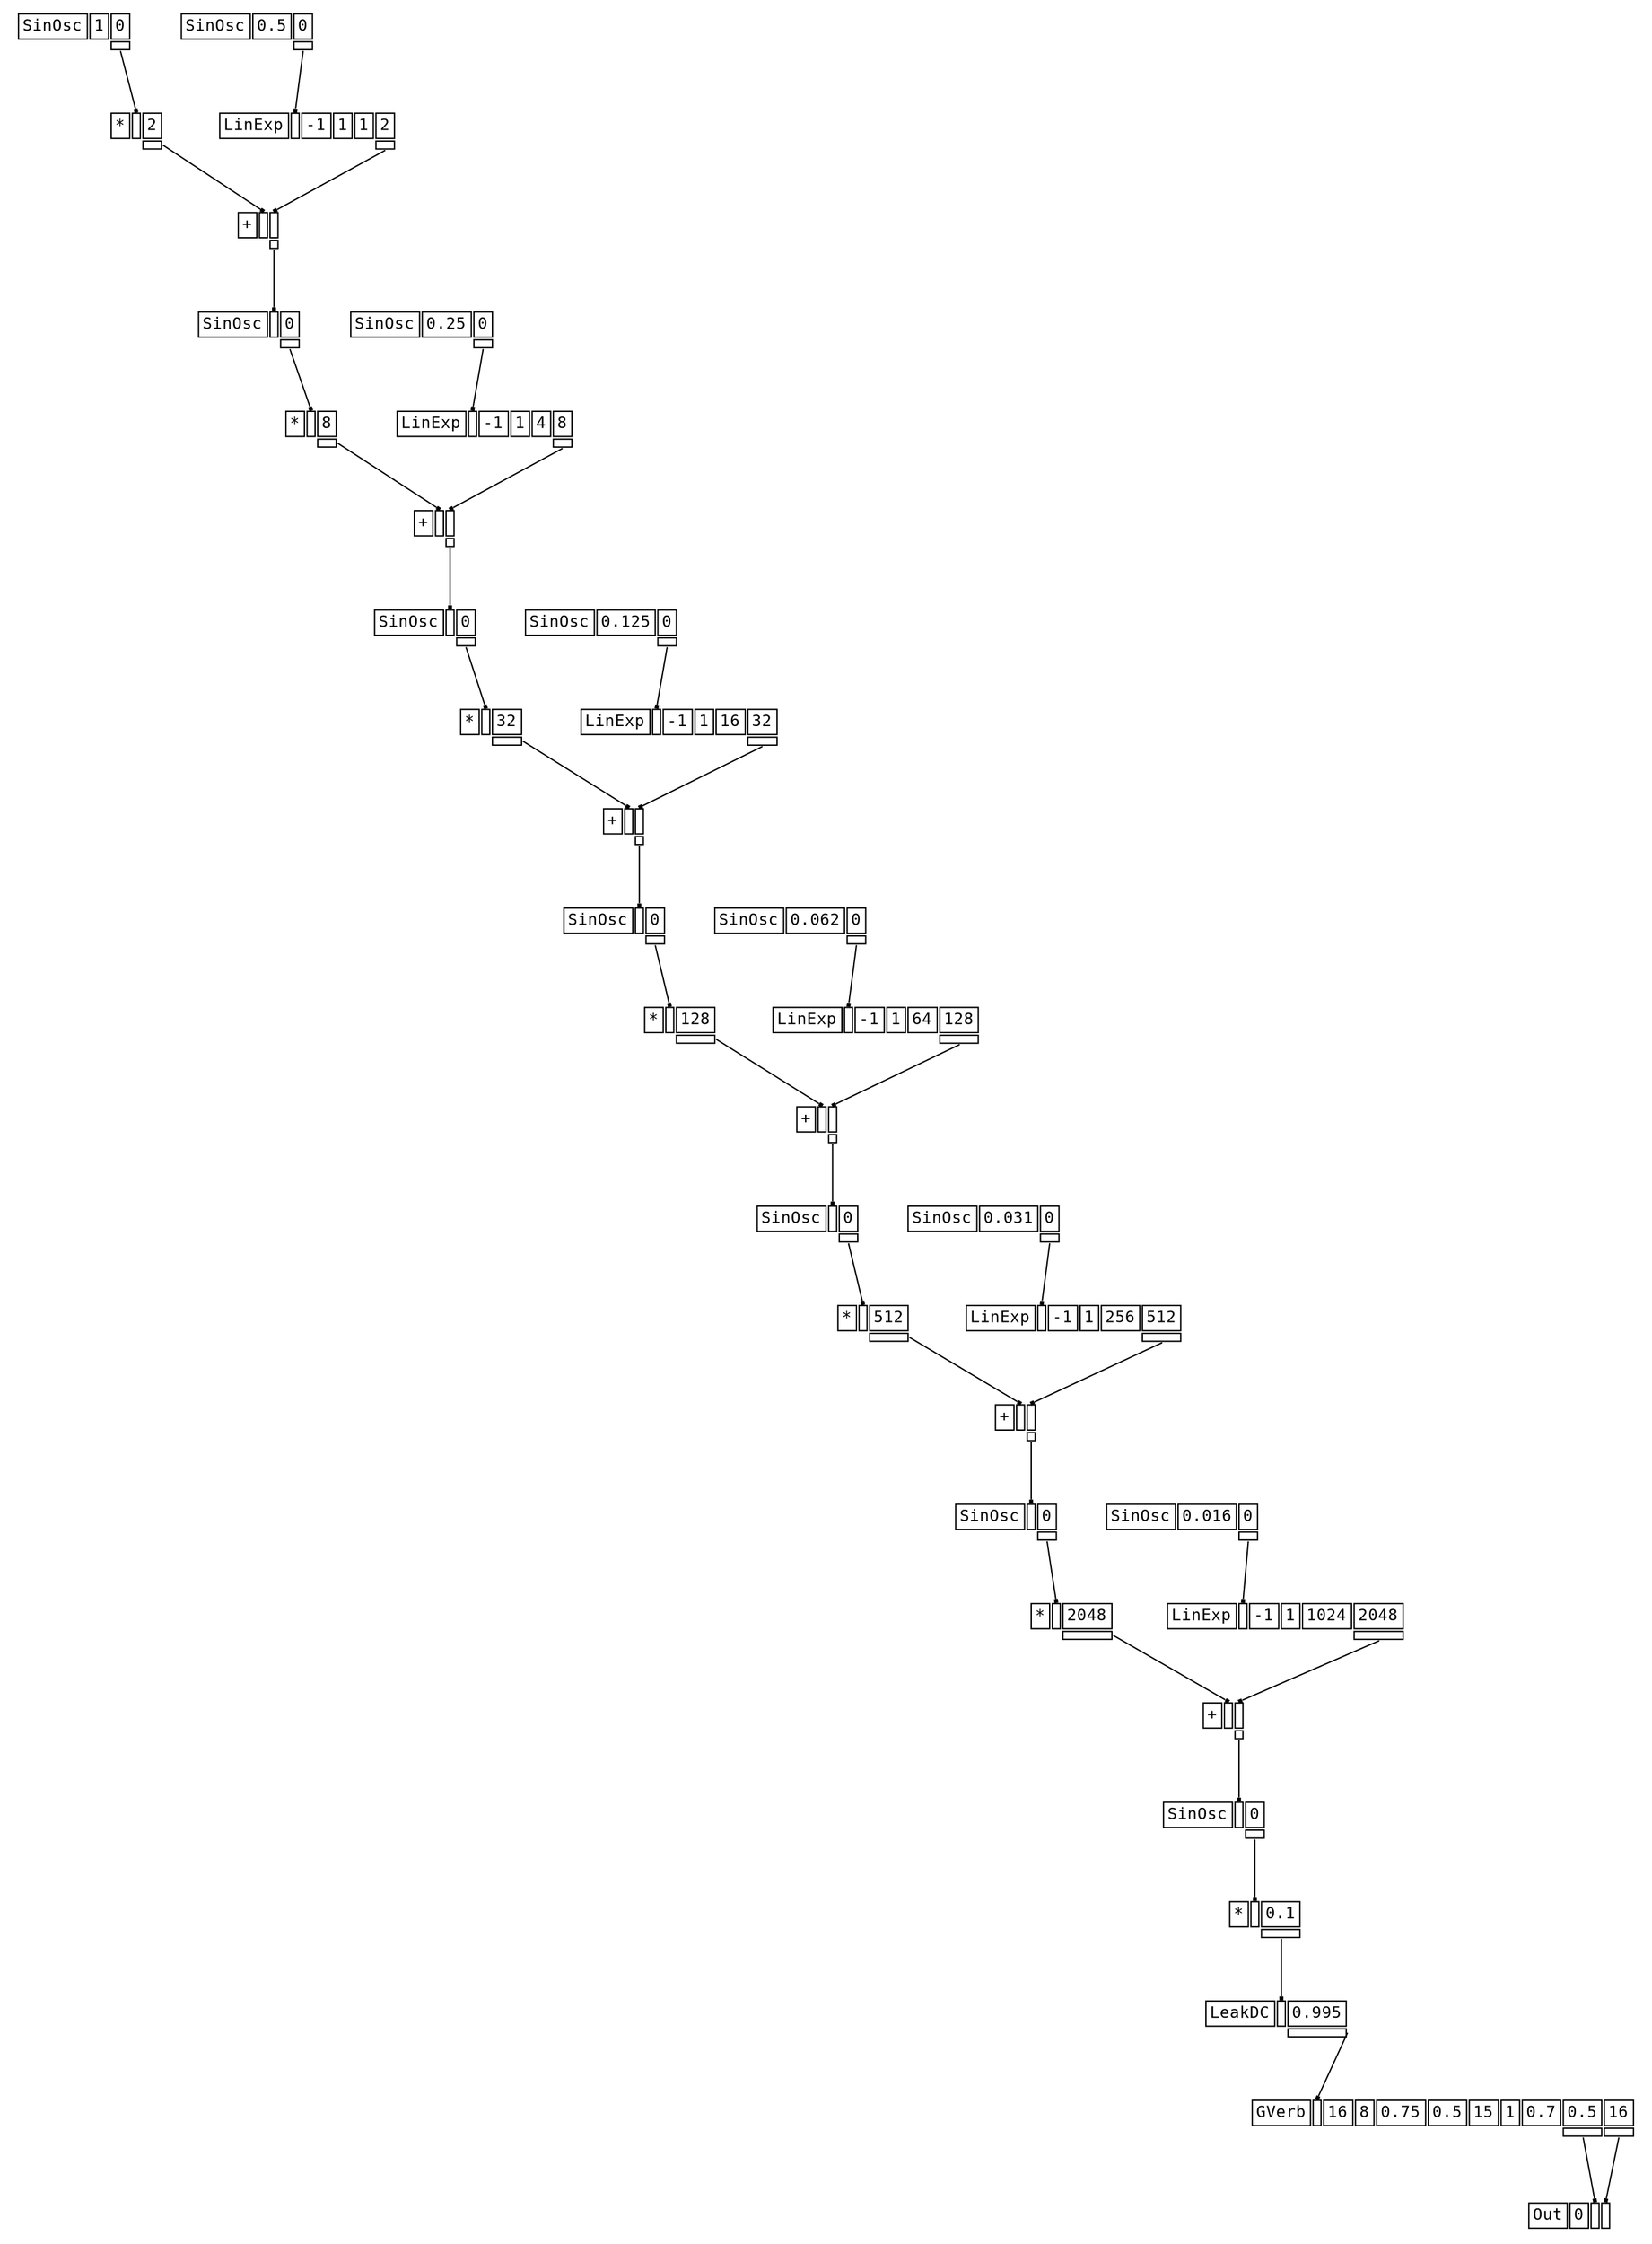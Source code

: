 digraph Anonymous {
graph [splines=false];
node [fontsize=12
     ,fontname="Courier"];
edge [arrowhead=box,arrowsize=0.25];
u_2[shape="plaintext",color="black",label=<<TABLE BORDER="0" CELLBORDER="1"><TR><TD>SinOsc</TD><TD ID="u_2:K_0">1</TD><TD ID="u_2:K_1">0</TD></TR><TR><TD BORDER="0"></TD><TD BORDER="0"></TD><TD PORT="o_0" ID="u_2:o_0"></TD></TR></TABLE>>];
u_4[shape="plaintext",color="black",label=<<TABLE BORDER="0" CELLBORDER="1"><TR><TD>*</TD><TD PORT="i_0" ID="u_4:i_0"></TD><TD ID="u_4:K_1">2</TD></TR><TR><TD BORDER="0"></TD><TD BORDER="0"></TD><TD PORT="o_0" ID="u_4:o_0"></TD></TR></TABLE>>];
u_6[shape="plaintext",color="black",label=<<TABLE BORDER="0" CELLBORDER="1"><TR><TD>SinOsc</TD><TD ID="u_6:K_0">0.5</TD><TD ID="u_6:K_1">0</TD></TR><TR><TD BORDER="0"></TD><TD BORDER="0"></TD><TD PORT="o_0" ID="u_6:o_0"></TD></TR></TABLE>>];
u_8[shape="plaintext",color="black",label=<<TABLE BORDER="0" CELLBORDER="1"><TR><TD>LinExp</TD><TD PORT="i_0" ID="u_8:i_0"></TD><TD ID="u_8:K_1">-1</TD><TD ID="u_8:K_2">1</TD><TD ID="u_8:K_3">1</TD><TD ID="u_8:K_4">2</TD></TR><TR><TD BORDER="0"></TD><TD BORDER="0"></TD><TD BORDER="0"></TD><TD BORDER="0"></TD><TD BORDER="0"></TD><TD PORT="o_0" ID="u_8:o_0"></TD></TR></TABLE>>];
u_9[shape="plaintext",color="black",label=<<TABLE BORDER="0" CELLBORDER="1"><TR><TD>+</TD><TD PORT="i_0" ID="u_9:i_0"></TD><TD PORT="i_1" ID="u_9:i_1"></TD></TR><TR><TD BORDER="0"></TD><TD BORDER="0"></TD><TD PORT="o_0" ID="u_9:o_0"></TD></TR></TABLE>>];
u_10[shape="plaintext",color="black",label=<<TABLE BORDER="0" CELLBORDER="1"><TR><TD>SinOsc</TD><TD PORT="i_0" ID="u_10:i_0"></TD><TD ID="u_10:K_1">0</TD></TR><TR><TD BORDER="0"></TD><TD BORDER="0"></TD><TD PORT="o_0" ID="u_10:o_0"></TD></TR></TABLE>>];
u_12[shape="plaintext",color="black",label=<<TABLE BORDER="0" CELLBORDER="1"><TR><TD>*</TD><TD PORT="i_0" ID="u_12:i_0"></TD><TD ID="u_12:K_1">8</TD></TR><TR><TD BORDER="0"></TD><TD BORDER="0"></TD><TD PORT="o_0" ID="u_12:o_0"></TD></TR></TABLE>>];
u_14[shape="plaintext",color="black",label=<<TABLE BORDER="0" CELLBORDER="1"><TR><TD>SinOsc</TD><TD ID="u_14:K_0">0.25</TD><TD ID="u_14:K_1">0</TD></TR><TR><TD BORDER="0"></TD><TD BORDER="0"></TD><TD PORT="o_0" ID="u_14:o_0"></TD></TR></TABLE>>];
u_16[shape="plaintext",color="black",label=<<TABLE BORDER="0" CELLBORDER="1"><TR><TD>LinExp</TD><TD PORT="i_0" ID="u_16:i_0"></TD><TD ID="u_16:K_1">-1</TD><TD ID="u_16:K_2">1</TD><TD ID="u_16:K_3">4</TD><TD ID="u_16:K_4">8</TD></TR><TR><TD BORDER="0"></TD><TD BORDER="0"></TD><TD BORDER="0"></TD><TD BORDER="0"></TD><TD BORDER="0"></TD><TD PORT="o_0" ID="u_16:o_0"></TD></TR></TABLE>>];
u_17[shape="plaintext",color="black",label=<<TABLE BORDER="0" CELLBORDER="1"><TR><TD>+</TD><TD PORT="i_0" ID="u_17:i_0"></TD><TD PORT="i_1" ID="u_17:i_1"></TD></TR><TR><TD BORDER="0"></TD><TD BORDER="0"></TD><TD PORT="o_0" ID="u_17:o_0"></TD></TR></TABLE>>];
u_18[shape="plaintext",color="black",label=<<TABLE BORDER="0" CELLBORDER="1"><TR><TD>SinOsc</TD><TD PORT="i_0" ID="u_18:i_0"></TD><TD ID="u_18:K_1">0</TD></TR><TR><TD BORDER="0"></TD><TD BORDER="0"></TD><TD PORT="o_0" ID="u_18:o_0"></TD></TR></TABLE>>];
u_20[shape="plaintext",color="black",label=<<TABLE BORDER="0" CELLBORDER="1"><TR><TD>*</TD><TD PORT="i_0" ID="u_20:i_0"></TD><TD ID="u_20:K_1">32</TD></TR><TR><TD BORDER="0"></TD><TD BORDER="0"></TD><TD PORT="o_0" ID="u_20:o_0"></TD></TR></TABLE>>];
u_22[shape="plaintext",color="black",label=<<TABLE BORDER="0" CELLBORDER="1"><TR><TD>SinOsc</TD><TD ID="u_22:K_0">0.125</TD><TD ID="u_22:K_1">0</TD></TR><TR><TD BORDER="0"></TD><TD BORDER="0"></TD><TD PORT="o_0" ID="u_22:o_0"></TD></TR></TABLE>>];
u_24[shape="plaintext",color="black",label=<<TABLE BORDER="0" CELLBORDER="1"><TR><TD>LinExp</TD><TD PORT="i_0" ID="u_24:i_0"></TD><TD ID="u_24:K_1">-1</TD><TD ID="u_24:K_2">1</TD><TD ID="u_24:K_3">16</TD><TD ID="u_24:K_4">32</TD></TR><TR><TD BORDER="0"></TD><TD BORDER="0"></TD><TD BORDER="0"></TD><TD BORDER="0"></TD><TD BORDER="0"></TD><TD PORT="o_0" ID="u_24:o_0"></TD></TR></TABLE>>];
u_25[shape="plaintext",color="black",label=<<TABLE BORDER="0" CELLBORDER="1"><TR><TD>+</TD><TD PORT="i_0" ID="u_25:i_0"></TD><TD PORT="i_1" ID="u_25:i_1"></TD></TR><TR><TD BORDER="0"></TD><TD BORDER="0"></TD><TD PORT="o_0" ID="u_25:o_0"></TD></TR></TABLE>>];
u_26[shape="plaintext",color="black",label=<<TABLE BORDER="0" CELLBORDER="1"><TR><TD>SinOsc</TD><TD PORT="i_0" ID="u_26:i_0"></TD><TD ID="u_26:K_1">0</TD></TR><TR><TD BORDER="0"></TD><TD BORDER="0"></TD><TD PORT="o_0" ID="u_26:o_0"></TD></TR></TABLE>>];
u_28[shape="plaintext",color="black",label=<<TABLE BORDER="0" CELLBORDER="1"><TR><TD>*</TD><TD PORT="i_0" ID="u_28:i_0"></TD><TD ID="u_28:K_1">128</TD></TR><TR><TD BORDER="0"></TD><TD BORDER="0"></TD><TD PORT="o_0" ID="u_28:o_0"></TD></TR></TABLE>>];
u_30[shape="plaintext",color="black",label=<<TABLE BORDER="0" CELLBORDER="1"><TR><TD>SinOsc</TD><TD ID="u_30:K_0">0.062</TD><TD ID="u_30:K_1">0</TD></TR><TR><TD BORDER="0"></TD><TD BORDER="0"></TD><TD PORT="o_0" ID="u_30:o_0"></TD></TR></TABLE>>];
u_32[shape="plaintext",color="black",label=<<TABLE BORDER="0" CELLBORDER="1"><TR><TD>LinExp</TD><TD PORT="i_0" ID="u_32:i_0"></TD><TD ID="u_32:K_1">-1</TD><TD ID="u_32:K_2">1</TD><TD ID="u_32:K_3">64</TD><TD ID="u_32:K_4">128</TD></TR><TR><TD BORDER="0"></TD><TD BORDER="0"></TD><TD BORDER="0"></TD><TD BORDER="0"></TD><TD BORDER="0"></TD><TD PORT="o_0" ID="u_32:o_0"></TD></TR></TABLE>>];
u_33[shape="plaintext",color="black",label=<<TABLE BORDER="0" CELLBORDER="1"><TR><TD>+</TD><TD PORT="i_0" ID="u_33:i_0"></TD><TD PORT="i_1" ID="u_33:i_1"></TD></TR><TR><TD BORDER="0"></TD><TD BORDER="0"></TD><TD PORT="o_0" ID="u_33:o_0"></TD></TR></TABLE>>];
u_34[shape="plaintext",color="black",label=<<TABLE BORDER="0" CELLBORDER="1"><TR><TD>SinOsc</TD><TD PORT="i_0" ID="u_34:i_0"></TD><TD ID="u_34:K_1">0</TD></TR><TR><TD BORDER="0"></TD><TD BORDER="0"></TD><TD PORT="o_0" ID="u_34:o_0"></TD></TR></TABLE>>];
u_36[shape="plaintext",color="black",label=<<TABLE BORDER="0" CELLBORDER="1"><TR><TD>*</TD><TD PORT="i_0" ID="u_36:i_0"></TD><TD ID="u_36:K_1">512</TD></TR><TR><TD BORDER="0"></TD><TD BORDER="0"></TD><TD PORT="o_0" ID="u_36:o_0"></TD></TR></TABLE>>];
u_38[shape="plaintext",color="black",label=<<TABLE BORDER="0" CELLBORDER="1"><TR><TD>SinOsc</TD><TD ID="u_38:K_0">0.031</TD><TD ID="u_38:K_1">0</TD></TR><TR><TD BORDER="0"></TD><TD BORDER="0"></TD><TD PORT="o_0" ID="u_38:o_0"></TD></TR></TABLE>>];
u_40[shape="plaintext",color="black",label=<<TABLE BORDER="0" CELLBORDER="1"><TR><TD>LinExp</TD><TD PORT="i_0" ID="u_40:i_0"></TD><TD ID="u_40:K_1">-1</TD><TD ID="u_40:K_2">1</TD><TD ID="u_40:K_3">256</TD><TD ID="u_40:K_4">512</TD></TR><TR><TD BORDER="0"></TD><TD BORDER="0"></TD><TD BORDER="0"></TD><TD BORDER="0"></TD><TD BORDER="0"></TD><TD PORT="o_0" ID="u_40:o_0"></TD></TR></TABLE>>];
u_41[shape="plaintext",color="black",label=<<TABLE BORDER="0" CELLBORDER="1"><TR><TD>+</TD><TD PORT="i_0" ID="u_41:i_0"></TD><TD PORT="i_1" ID="u_41:i_1"></TD></TR><TR><TD BORDER="0"></TD><TD BORDER="0"></TD><TD PORT="o_0" ID="u_41:o_0"></TD></TR></TABLE>>];
u_42[shape="plaintext",color="black",label=<<TABLE BORDER="0" CELLBORDER="1"><TR><TD>SinOsc</TD><TD PORT="i_0" ID="u_42:i_0"></TD><TD ID="u_42:K_1">0</TD></TR><TR><TD BORDER="0"></TD><TD BORDER="0"></TD><TD PORT="o_0" ID="u_42:o_0"></TD></TR></TABLE>>];
u_44[shape="plaintext",color="black",label=<<TABLE BORDER="0" CELLBORDER="1"><TR><TD>*</TD><TD PORT="i_0" ID="u_44:i_0"></TD><TD ID="u_44:K_1">2048</TD></TR><TR><TD BORDER="0"></TD><TD BORDER="0"></TD><TD PORT="o_0" ID="u_44:o_0"></TD></TR></TABLE>>];
u_46[shape="plaintext",color="black",label=<<TABLE BORDER="0" CELLBORDER="1"><TR><TD>SinOsc</TD><TD ID="u_46:K_0">0.016</TD><TD ID="u_46:K_1">0</TD></TR><TR><TD BORDER="0"></TD><TD BORDER="0"></TD><TD PORT="o_0" ID="u_46:o_0"></TD></TR></TABLE>>];
u_48[shape="plaintext",color="black",label=<<TABLE BORDER="0" CELLBORDER="1"><TR><TD>LinExp</TD><TD PORT="i_0" ID="u_48:i_0"></TD><TD ID="u_48:K_1">-1</TD><TD ID="u_48:K_2">1</TD><TD ID="u_48:K_3">1024</TD><TD ID="u_48:K_4">2048</TD></TR><TR><TD BORDER="0"></TD><TD BORDER="0"></TD><TD BORDER="0"></TD><TD BORDER="0"></TD><TD BORDER="0"></TD><TD PORT="o_0" ID="u_48:o_0"></TD></TR></TABLE>>];
u_49[shape="plaintext",color="black",label=<<TABLE BORDER="0" CELLBORDER="1"><TR><TD>+</TD><TD PORT="i_0" ID="u_49:i_0"></TD><TD PORT="i_1" ID="u_49:i_1"></TD></TR><TR><TD BORDER="0"></TD><TD BORDER="0"></TD><TD PORT="o_0" ID="u_49:o_0"></TD></TR></TABLE>>];
u_50[shape="plaintext",color="black",label=<<TABLE BORDER="0" CELLBORDER="1"><TR><TD>SinOsc</TD><TD PORT="i_0" ID="u_50:i_0"></TD><TD ID="u_50:K_1">0</TD></TR><TR><TD BORDER="0"></TD><TD BORDER="0"></TD><TD PORT="o_0" ID="u_50:o_0"></TD></TR></TABLE>>];
u_52[shape="plaintext",color="black",label=<<TABLE BORDER="0" CELLBORDER="1"><TR><TD>*</TD><TD PORT="i_0" ID="u_52:i_0"></TD><TD ID="u_52:K_1">0.1</TD></TR><TR><TD BORDER="0"></TD><TD BORDER="0"></TD><TD PORT="o_0" ID="u_52:o_0"></TD></TR></TABLE>>];
u_54[shape="plaintext",color="black",label=<<TABLE BORDER="0" CELLBORDER="1"><TR><TD>LeakDC</TD><TD PORT="i_0" ID="u_54:i_0"></TD><TD ID="u_54:K_1">0.995</TD></TR><TR><TD BORDER="0"></TD><TD BORDER="0"></TD><TD PORT="o_0" ID="u_54:o_0"></TD></TR></TABLE>>];
u_58[shape="plaintext",color="black",label=<<TABLE BORDER="0" CELLBORDER="1"><TR><TD>GVerb</TD><TD PORT="i_0" ID="u_58:i_0"></TD><TD ID="u_58:K_1">16</TD><TD ID="u_58:K_2">8</TD><TD ID="u_58:K_3">0.75</TD><TD ID="u_58:K_4">0.5</TD><TD ID="u_58:K_5">15</TD><TD ID="u_58:K_6">1</TD><TD ID="u_58:K_7">0.7</TD><TD ID="u_58:K_8">0.5</TD><TD ID="u_58:K_9">16</TD></TR><TR><TD BORDER="0"></TD><TD BORDER="0"></TD><TD BORDER="0"></TD><TD BORDER="0"></TD><TD BORDER="0"></TD><TD BORDER="0"></TD><TD BORDER="0"></TD><TD BORDER="0"></TD><TD BORDER="0"></TD><TD PORT="o_0" ID="u_58:o_0"></TD><TD PORT="o_1" ID="u_58:o_1"></TD></TR></TABLE>>];
u_61[shape="plaintext",color="black",label=<<TABLE BORDER="0" CELLBORDER="1"><TR><TD>Out</TD><TD ID="u_61:K_0">0</TD><TD PORT="i_1" ID="u_61:i_1"></TD><TD PORT="i_2" ID="u_61:i_2"></TD></TR></TABLE>>];
u_2:o_0 -> u_4:i_0;
u_6:o_0 -> u_8:i_0;
u_4:o_0 -> u_9:i_0;
u_8:o_0 -> u_9:i_1;
u_9:o_0 -> u_10:i_0;
u_10:o_0 -> u_12:i_0;
u_14:o_0 -> u_16:i_0;
u_12:o_0 -> u_17:i_0;
u_16:o_0 -> u_17:i_1;
u_17:o_0 -> u_18:i_0;
u_18:o_0 -> u_20:i_0;
u_22:o_0 -> u_24:i_0;
u_20:o_0 -> u_25:i_0;
u_24:o_0 -> u_25:i_1;
u_25:o_0 -> u_26:i_0;
u_26:o_0 -> u_28:i_0;
u_30:o_0 -> u_32:i_0;
u_28:o_0 -> u_33:i_0;
u_32:o_0 -> u_33:i_1;
u_33:o_0 -> u_34:i_0;
u_34:o_0 -> u_36:i_0;
u_38:o_0 -> u_40:i_0;
u_36:o_0 -> u_41:i_0;
u_40:o_0 -> u_41:i_1;
u_41:o_0 -> u_42:i_0;
u_42:o_0 -> u_44:i_0;
u_46:o_0 -> u_48:i_0;
u_44:o_0 -> u_49:i_0;
u_48:o_0 -> u_49:i_1;
u_49:o_0 -> u_50:i_0;
u_50:o_0 -> u_52:i_0;
u_52:o_0 -> u_54:i_0;
u_54:o_0 -> u_58:i_0;
u_58:o_0 -> u_61:i_1;
u_58:o_1 -> u_61:i_2;
}
